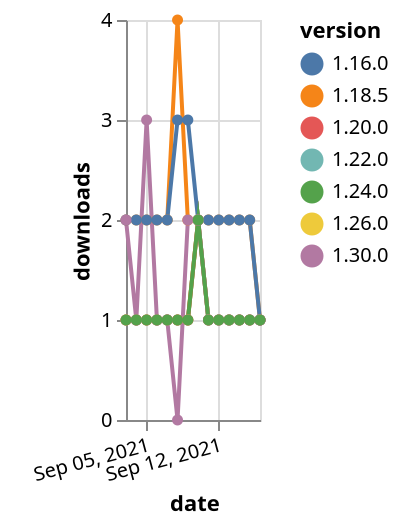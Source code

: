 {"$schema": "https://vega.github.io/schema/vega-lite/v5.json", "description": "A simple bar chart with embedded data.", "data": {"values": [{"date": "2021-09-03", "total": 198, "delta": 1, "version": "1.22.0"}, {"date": "2021-09-04", "total": 199, "delta": 1, "version": "1.22.0"}, {"date": "2021-09-05", "total": 200, "delta": 1, "version": "1.22.0"}, {"date": "2021-09-06", "total": 201, "delta": 1, "version": "1.22.0"}, {"date": "2021-09-07", "total": 202, "delta": 1, "version": "1.22.0"}, {"date": "2021-09-08", "total": 203, "delta": 1, "version": "1.22.0"}, {"date": "2021-09-09", "total": 204, "delta": 1, "version": "1.22.0"}, {"date": "2021-09-10", "total": 206, "delta": 2, "version": "1.22.0"}, {"date": "2021-09-11", "total": 207, "delta": 1, "version": "1.22.0"}, {"date": "2021-09-12", "total": 208, "delta": 1, "version": "1.22.0"}, {"date": "2021-09-13", "total": 209, "delta": 1, "version": "1.22.0"}, {"date": "2021-09-14", "total": 210, "delta": 1, "version": "1.22.0"}, {"date": "2021-09-15", "total": 211, "delta": 1, "version": "1.22.0"}, {"date": "2021-09-16", "total": 212, "delta": 1, "version": "1.22.0"}, {"date": "2021-09-03", "total": 2389, "delta": 2, "version": "1.18.5"}, {"date": "2021-09-04", "total": 2391, "delta": 2, "version": "1.18.5"}, {"date": "2021-09-05", "total": 2393, "delta": 2, "version": "1.18.5"}, {"date": "2021-09-06", "total": 2395, "delta": 2, "version": "1.18.5"}, {"date": "2021-09-07", "total": 2397, "delta": 2, "version": "1.18.5"}, {"date": "2021-09-08", "total": 2401, "delta": 4, "version": "1.18.5"}, {"date": "2021-09-09", "total": 2403, "delta": 2, "version": "1.18.5"}, {"date": "2021-09-10", "total": 2405, "delta": 2, "version": "1.18.5"}, {"date": "2021-09-11", "total": 2407, "delta": 2, "version": "1.18.5"}, {"date": "2021-09-12", "total": 2409, "delta": 2, "version": "1.18.5"}, {"date": "2021-09-13", "total": 2411, "delta": 2, "version": "1.18.5"}, {"date": "2021-09-14", "total": 2413, "delta": 2, "version": "1.18.5"}, {"date": "2021-09-15", "total": 2415, "delta": 2, "version": "1.18.5"}, {"date": "2021-09-16", "total": 2416, "delta": 1, "version": "1.18.5"}, {"date": "2021-09-03", "total": 162, "delta": 1, "version": "1.26.0"}, {"date": "2021-09-04", "total": 163, "delta": 1, "version": "1.26.0"}, {"date": "2021-09-05", "total": 164, "delta": 1, "version": "1.26.0"}, {"date": "2021-09-06", "total": 165, "delta": 1, "version": "1.26.0"}, {"date": "2021-09-07", "total": 166, "delta": 1, "version": "1.26.0"}, {"date": "2021-09-08", "total": 167, "delta": 1, "version": "1.26.0"}, {"date": "2021-09-09", "total": 168, "delta": 1, "version": "1.26.0"}, {"date": "2021-09-10", "total": 170, "delta": 2, "version": "1.26.0"}, {"date": "2021-09-11", "total": 171, "delta": 1, "version": "1.26.0"}, {"date": "2021-09-12", "total": 172, "delta": 1, "version": "1.26.0"}, {"date": "2021-09-13", "total": 173, "delta": 1, "version": "1.26.0"}, {"date": "2021-09-14", "total": 174, "delta": 1, "version": "1.26.0"}, {"date": "2021-09-15", "total": 175, "delta": 1, "version": "1.26.0"}, {"date": "2021-09-16", "total": 176, "delta": 1, "version": "1.26.0"}, {"date": "2021-09-03", "total": 240, "delta": 1, "version": "1.20.0"}, {"date": "2021-09-04", "total": 241, "delta": 1, "version": "1.20.0"}, {"date": "2021-09-05", "total": 242, "delta": 1, "version": "1.20.0"}, {"date": "2021-09-06", "total": 243, "delta": 1, "version": "1.20.0"}, {"date": "2021-09-07", "total": 244, "delta": 1, "version": "1.20.0"}, {"date": "2021-09-08", "total": 245, "delta": 1, "version": "1.20.0"}, {"date": "2021-09-09", "total": 246, "delta": 1, "version": "1.20.0"}, {"date": "2021-09-10", "total": 248, "delta": 2, "version": "1.20.0"}, {"date": "2021-09-11", "total": 249, "delta": 1, "version": "1.20.0"}, {"date": "2021-09-12", "total": 250, "delta": 1, "version": "1.20.0"}, {"date": "2021-09-13", "total": 251, "delta": 1, "version": "1.20.0"}, {"date": "2021-09-14", "total": 252, "delta": 1, "version": "1.20.0"}, {"date": "2021-09-15", "total": 253, "delta": 1, "version": "1.20.0"}, {"date": "2021-09-16", "total": 254, "delta": 1, "version": "1.20.0"}, {"date": "2021-09-03", "total": 2326, "delta": 2, "version": "1.16.0"}, {"date": "2021-09-04", "total": 2328, "delta": 2, "version": "1.16.0"}, {"date": "2021-09-05", "total": 2330, "delta": 2, "version": "1.16.0"}, {"date": "2021-09-06", "total": 2332, "delta": 2, "version": "1.16.0"}, {"date": "2021-09-07", "total": 2334, "delta": 2, "version": "1.16.0"}, {"date": "2021-09-08", "total": 2337, "delta": 3, "version": "1.16.0"}, {"date": "2021-09-09", "total": 2340, "delta": 3, "version": "1.16.0"}, {"date": "2021-09-10", "total": 2342, "delta": 2, "version": "1.16.0"}, {"date": "2021-09-11", "total": 2344, "delta": 2, "version": "1.16.0"}, {"date": "2021-09-12", "total": 2346, "delta": 2, "version": "1.16.0"}, {"date": "2021-09-13", "total": 2348, "delta": 2, "version": "1.16.0"}, {"date": "2021-09-14", "total": 2350, "delta": 2, "version": "1.16.0"}, {"date": "2021-09-15", "total": 2352, "delta": 2, "version": "1.16.0"}, {"date": "2021-09-16", "total": 2353, "delta": 1, "version": "1.16.0"}, {"date": "2021-09-03", "total": 116, "delta": 2, "version": "1.30.0"}, {"date": "2021-09-04", "total": 117, "delta": 1, "version": "1.30.0"}, {"date": "2021-09-05", "total": 120, "delta": 3, "version": "1.30.0"}, {"date": "2021-09-06", "total": 121, "delta": 1, "version": "1.30.0"}, {"date": "2021-09-07", "total": 122, "delta": 1, "version": "1.30.0"}, {"date": "2021-09-08", "total": 122, "delta": 0, "version": "1.30.0"}, {"date": "2021-09-09", "total": 124, "delta": 2, "version": "1.30.0"}, {"date": "2021-09-10", "total": 126, "delta": 2, "version": "1.30.0"}, {"date": "2021-09-11", "total": 127, "delta": 1, "version": "1.30.0"}, {"date": "2021-09-12", "total": 128, "delta": 1, "version": "1.30.0"}, {"date": "2021-09-13", "total": 129, "delta": 1, "version": "1.30.0"}, {"date": "2021-09-14", "total": 130, "delta": 1, "version": "1.30.0"}, {"date": "2021-09-15", "total": 131, "delta": 1, "version": "1.30.0"}, {"date": "2021-09-16", "total": 132, "delta": 1, "version": "1.30.0"}, {"date": "2021-09-03", "total": 184, "delta": 1, "version": "1.24.0"}, {"date": "2021-09-04", "total": 185, "delta": 1, "version": "1.24.0"}, {"date": "2021-09-05", "total": 186, "delta": 1, "version": "1.24.0"}, {"date": "2021-09-06", "total": 187, "delta": 1, "version": "1.24.0"}, {"date": "2021-09-07", "total": 188, "delta": 1, "version": "1.24.0"}, {"date": "2021-09-08", "total": 189, "delta": 1, "version": "1.24.0"}, {"date": "2021-09-09", "total": 190, "delta": 1, "version": "1.24.0"}, {"date": "2021-09-10", "total": 192, "delta": 2, "version": "1.24.0"}, {"date": "2021-09-11", "total": 193, "delta": 1, "version": "1.24.0"}, {"date": "2021-09-12", "total": 194, "delta": 1, "version": "1.24.0"}, {"date": "2021-09-13", "total": 195, "delta": 1, "version": "1.24.0"}, {"date": "2021-09-14", "total": 196, "delta": 1, "version": "1.24.0"}, {"date": "2021-09-15", "total": 197, "delta": 1, "version": "1.24.0"}, {"date": "2021-09-16", "total": 198, "delta": 1, "version": "1.24.0"}]}, "width": "container", "mark": {"type": "line", "point": {"filled": true}}, "encoding": {"x": {"field": "date", "type": "temporal", "timeUnit": "yearmonthdate", "title": "date", "axis": {"labelAngle": -15}}, "y": {"field": "delta", "type": "quantitative", "title": "downloads"}, "color": {"field": "version", "type": "nominal"}, "tooltip": {"field": "delta"}}}